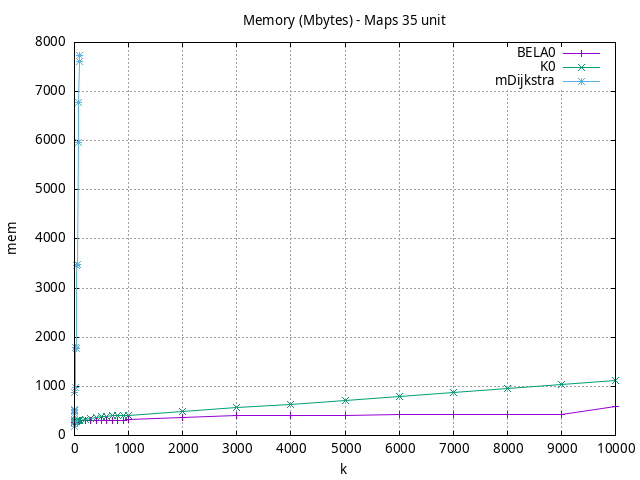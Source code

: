 #!/usr/bin/gnuplot
# -*- coding: utf-8 -*-
#
# results/maps/unit/35/random512-35.brute-force.unit.mem.gnuplot
#
# Started on 04/07/2024 21:46:17
# Author: Carlos Linares López
set grid
set xlabel "k"
set ylabel "mem"

set title "Memory (Mbytes) - Maps 35 unit"

set terminal png enhanced font "Ariel,10"
set output 'random512-35.brute-force.unit.mem.png'

plot "-" title "BELA0"      with linesp, "-" title "K0"      with linesp, "-" title "mDijkstra"      with linesp

	1 260.96
	2 268.1
	3 289.0
	4 289.0
	5 289.0
	6 289.0
	7 289.0
	8 289.0
	9 289.0
	10 290.92
	20 291.0
	30 291.0
	40 291.0
	50 291.0
	60 291.61
	70 293.82
	80 294.91
	90 301.56
	100 303.0
	200 303.0
	300 303.0
	400 303.0
	500 303.0
	600 304.9
	700 308.0
	800 308.0
	900 314.52
	1000 319.78
	2000 369.49
	3000 402.72
	4000 411.76
	5000 414.91
	6000 428.29
	7000 430.9
	8000 433.7
	9000 431.6
	10000 589.79
end
	1 264.81
	2 267.51
	3 272.09
	4 277.66
	5 279.91
	6 277.12
	7 281.33
	8 284.44
	9 285.06
	10 285.39
	20 287.87
	30 291.43
	40 293.02
	50 295.43
	60 299.52
	70 302.0
	80 304.83
	90 306.61
	100 309.3
	200 329.2
	300 346.07
	400 376.08
	500 385.2
	600 395.2
	700 403.87
	800 403.09
	900 412.18
	1000 412.67
	2000 481.0
	3000 560.04
	4000 639.69
	5000 720.0
	6000 799.02
	7000 878.15
	8000 958.0
	9000 1041.2
	10000 1120.12
end
	1 190.49
	2 275.27
	3 376.2
	4 450.29
	5 538.33
	6 514.0
	7 514.0
	8 514.0
	9 873.86
	10 972.03
	20 1800.54
	30 1763.0
	40 3468.48
	50 3479.0
	60 3479.0
	70 5966.76
	80 6780.61
	90 7617.61
	100 7726.81
end
